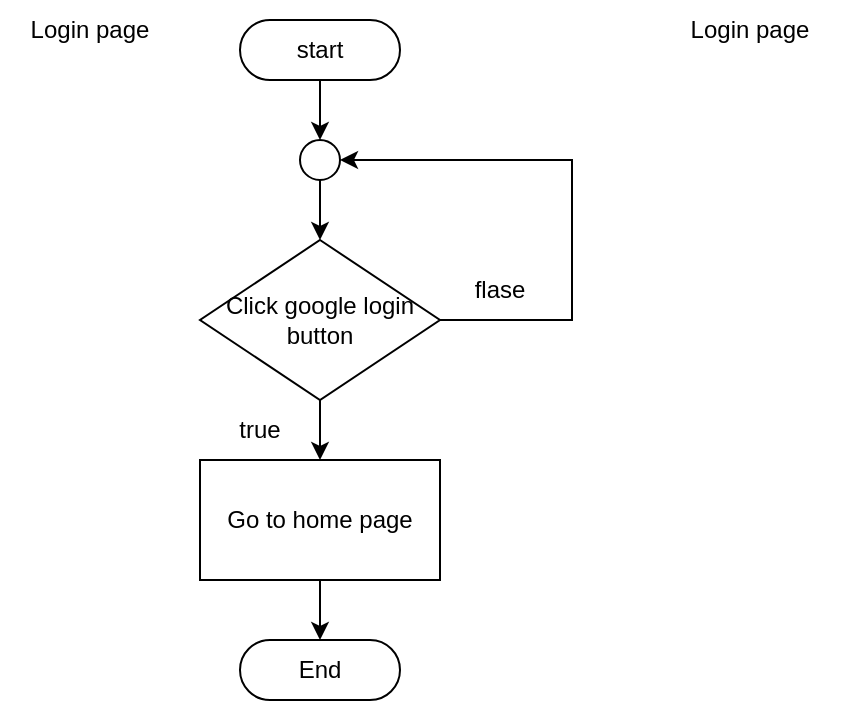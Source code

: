 <mxfile version="21.3.2" type="device">
  <diagram name="หน้า-1" id="Zn7GVR9M74QO84CQurHN">
    <mxGraphModel dx="729" dy="419" grid="1" gridSize="10" guides="1" tooltips="1" connect="1" arrows="1" fold="1" page="1" pageScale="1" pageWidth="827" pageHeight="1169" math="0" shadow="0">
      <root>
        <mxCell id="0" />
        <mxCell id="1" parent="0" />
        <mxCell id="eF9KntkKIndTlroD16q5-2" value="" style="edgeStyle=orthogonalEdgeStyle;rounded=0;orthogonalLoop=1;jettySize=auto;html=1;" edge="1" parent="1" source="eQNiO7HrvjZBHP6kA0-c-1" target="eF9KntkKIndTlroD16q5-1">
          <mxGeometry relative="1" as="geometry" />
        </mxCell>
        <mxCell id="eQNiO7HrvjZBHP6kA0-c-1" value="start" style="html=1;dashed=0;whiteSpace=wrap;shape=mxgraph.dfd.start" parent="1" vertex="1">
          <mxGeometry x="150" y="20" width="80" height="30" as="geometry" />
        </mxCell>
        <mxCell id="eQNiO7HrvjZBHP6kA0-c-2" value="Login page" style="text;html=1;strokeColor=none;fillColor=none;align=center;verticalAlign=middle;whiteSpace=wrap;rounded=0;" parent="1" vertex="1">
          <mxGeometry x="30" y="10" width="90" height="30" as="geometry" />
        </mxCell>
        <mxCell id="eF9KntkKIndTlroD16q5-5" value="" style="edgeStyle=orthogonalEdgeStyle;rounded=0;orthogonalLoop=1;jettySize=auto;html=1;" edge="1" parent="1" source="eF9KntkKIndTlroD16q5-1" target="eF9KntkKIndTlroD16q5-4">
          <mxGeometry relative="1" as="geometry" />
        </mxCell>
        <mxCell id="eF9KntkKIndTlroD16q5-1" value="" style="ellipse;whiteSpace=wrap;html=1;aspect=fixed;" vertex="1" parent="1">
          <mxGeometry x="180" y="80" width="20" height="20" as="geometry" />
        </mxCell>
        <mxCell id="eF9KntkKIndTlroD16q5-11" style="edgeStyle=orthogonalEdgeStyle;rounded=0;orthogonalLoop=1;jettySize=auto;html=1;entryX=1;entryY=0.5;entryDx=0;entryDy=0;" edge="1" parent="1" source="eF9KntkKIndTlroD16q5-4" target="eF9KntkKIndTlroD16q5-1">
          <mxGeometry relative="1" as="geometry">
            <Array as="points">
              <mxPoint x="316" y="170" />
              <mxPoint x="316" y="90" />
            </Array>
          </mxGeometry>
        </mxCell>
        <mxCell id="eF9KntkKIndTlroD16q5-13" value="" style="edgeStyle=orthogonalEdgeStyle;rounded=0;orthogonalLoop=1;jettySize=auto;html=1;" edge="1" parent="1" source="eF9KntkKIndTlroD16q5-4" target="eF9KntkKIndTlroD16q5-12">
          <mxGeometry relative="1" as="geometry" />
        </mxCell>
        <mxCell id="eF9KntkKIndTlroD16q5-4" value="Click google login button" style="rhombus;whiteSpace=wrap;html=1;" vertex="1" parent="1">
          <mxGeometry x="130" y="130" width="120" height="80" as="geometry" />
        </mxCell>
        <mxCell id="eF9KntkKIndTlroD16q5-9" value="true" style="text;html=1;strokeColor=none;fillColor=none;align=center;verticalAlign=middle;whiteSpace=wrap;rounded=0;" vertex="1" parent="1">
          <mxGeometry x="130" y="210" width="60" height="30" as="geometry" />
        </mxCell>
        <mxCell id="eF9KntkKIndTlroD16q5-10" value="flase" style="text;html=1;strokeColor=none;fillColor=none;align=center;verticalAlign=middle;whiteSpace=wrap;rounded=0;" vertex="1" parent="1">
          <mxGeometry x="250" y="140" width="60" height="30" as="geometry" />
        </mxCell>
        <mxCell id="eF9KntkKIndTlroD16q5-15" value="" style="edgeStyle=orthogonalEdgeStyle;rounded=0;orthogonalLoop=1;jettySize=auto;html=1;" edge="1" parent="1" source="eF9KntkKIndTlroD16q5-12" target="eF9KntkKIndTlroD16q5-14">
          <mxGeometry relative="1" as="geometry" />
        </mxCell>
        <mxCell id="eF9KntkKIndTlroD16q5-12" value="Go to home page" style="rounded=0;whiteSpace=wrap;html=1;" vertex="1" parent="1">
          <mxGeometry x="130" y="240" width="120" height="60" as="geometry" />
        </mxCell>
        <mxCell id="eF9KntkKIndTlroD16q5-14" value="End" style="html=1;dashed=0;whiteSpace=wrap;shape=mxgraph.dfd.start" vertex="1" parent="1">
          <mxGeometry x="150" y="330" width="80" height="30" as="geometry" />
        </mxCell>
        <mxCell id="eF9KntkKIndTlroD16q5-16" value="Login page" style="text;html=1;strokeColor=none;fillColor=none;align=center;verticalAlign=middle;whiteSpace=wrap;rounded=0;" vertex="1" parent="1">
          <mxGeometry x="360" y="10" width="90" height="30" as="geometry" />
        </mxCell>
      </root>
    </mxGraphModel>
  </diagram>
</mxfile>
